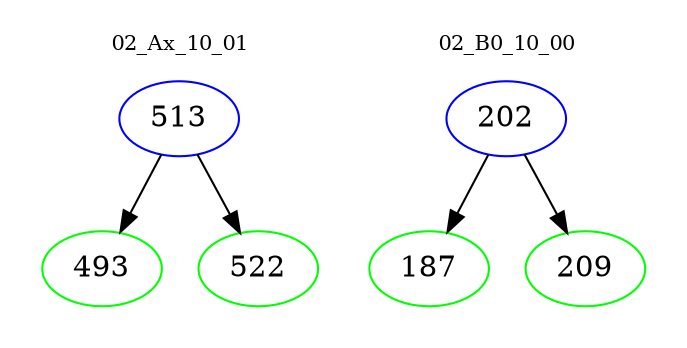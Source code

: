 digraph{
subgraph cluster_0 {
color = white
label = "02_Ax_10_01";
fontsize=10;
T0_513 [label="513", color="blue"]
T0_513 -> T0_493 [color="black"]
T0_493 [label="493", color="green"]
T0_513 -> T0_522 [color="black"]
T0_522 [label="522", color="green"]
}
subgraph cluster_1 {
color = white
label = "02_B0_10_00";
fontsize=10;
T1_202 [label="202", color="blue"]
T1_202 -> T1_187 [color="black"]
T1_187 [label="187", color="green"]
T1_202 -> T1_209 [color="black"]
T1_209 [label="209", color="green"]
}
}
